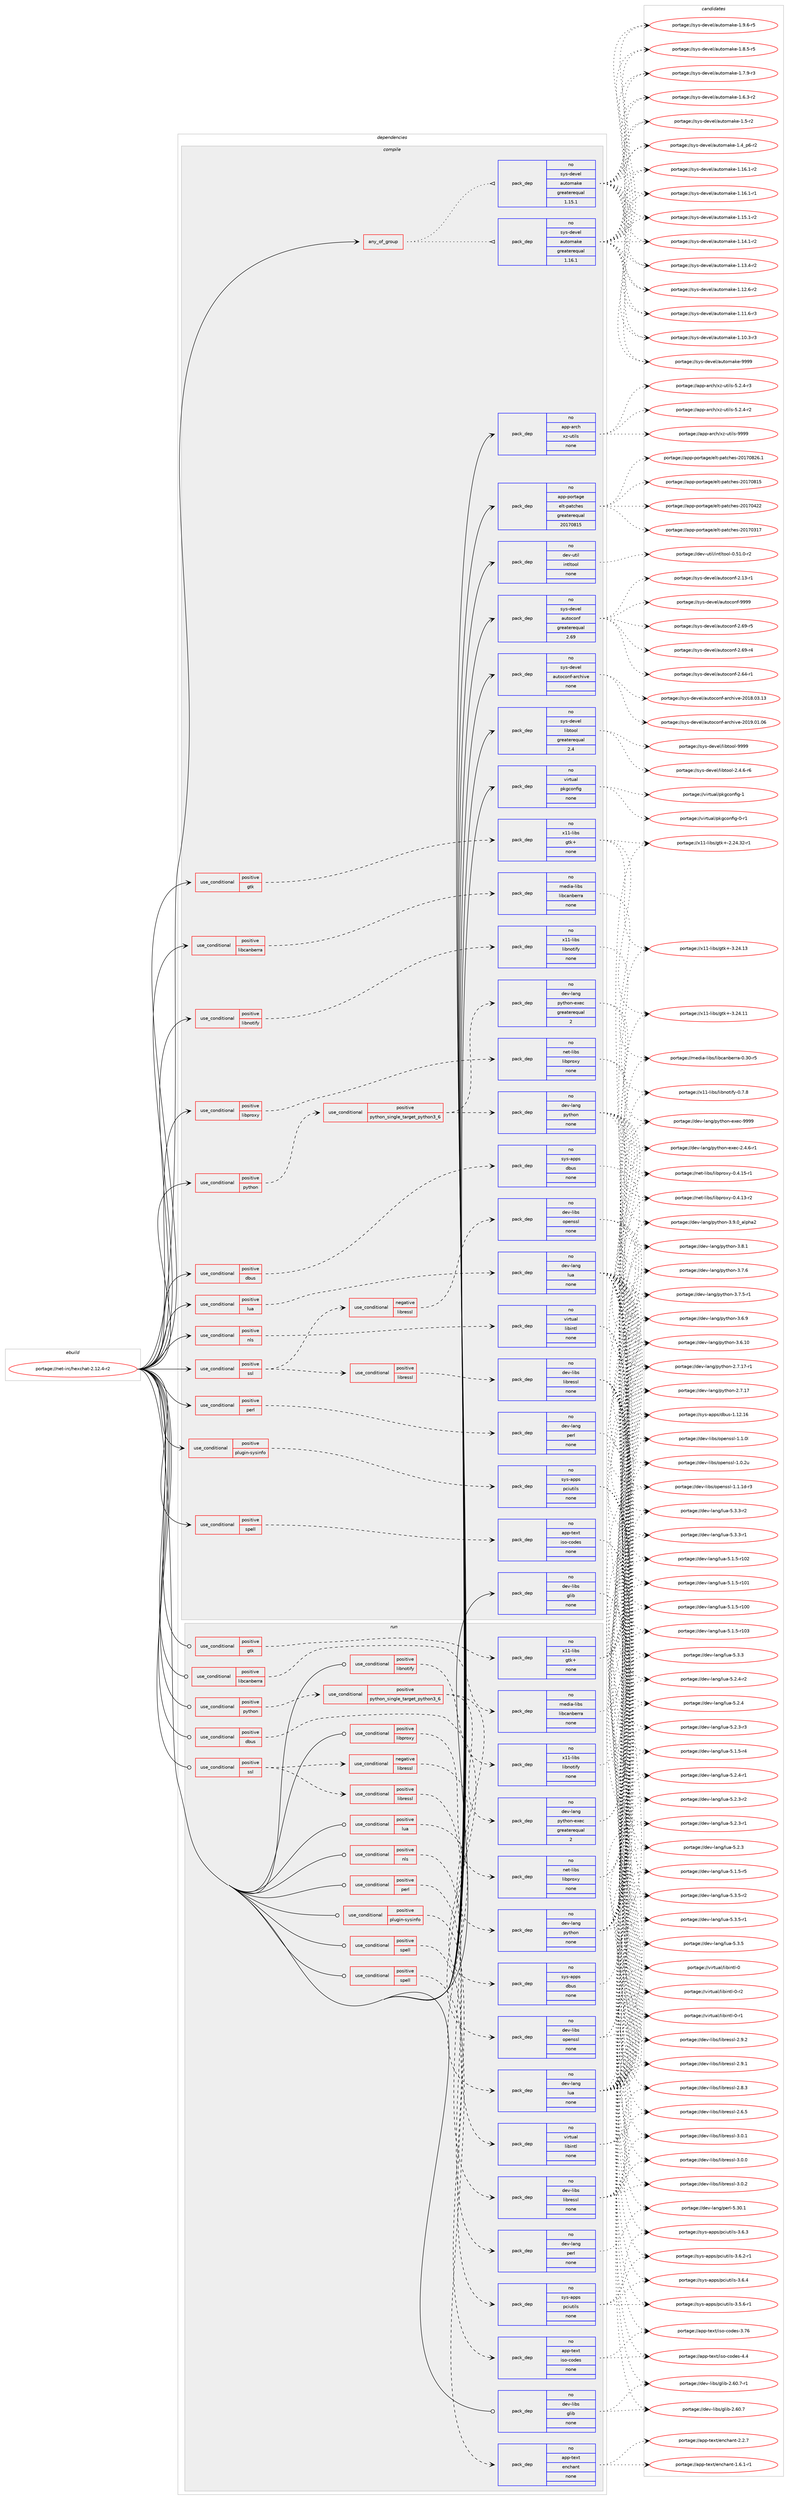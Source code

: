 digraph prolog {

# *************
# Graph options
# *************

newrank=true;
concentrate=true;
compound=true;
graph [rankdir=LR,fontname=Helvetica,fontsize=10,ranksep=1.5];#, ranksep=2.5, nodesep=0.2];
edge  [arrowhead=vee];
node  [fontname=Helvetica,fontsize=10];

# **********
# The ebuild
# **********

subgraph cluster_leftcol {
color=gray;
rank=same;
label=<<i>ebuild</i>>;
id [label="portage://net-irc/hexchat-2.12.4-r2", color=red, width=4, href="../net-irc/hexchat-2.12.4-r2.svg"];
}

# ****************
# The dependencies
# ****************

subgraph cluster_midcol {
color=gray;
label=<<i>dependencies</i>>;
subgraph cluster_compile {
fillcolor="#eeeeee";
style=filled;
label=<<i>compile</i>>;
subgraph any2217 {
dependency143609 [label=<<TABLE BORDER="0" CELLBORDER="1" CELLSPACING="0" CELLPADDING="4"><TR><TD CELLPADDING="10">any_of_group</TD></TR></TABLE>>, shape=none, color=red];subgraph pack109950 {
dependency143610 [label=<<TABLE BORDER="0" CELLBORDER="1" CELLSPACING="0" CELLPADDING="4" WIDTH="220"><TR><TD ROWSPAN="6" CELLPADDING="30">pack_dep</TD></TR><TR><TD WIDTH="110">no</TD></TR><TR><TD>sys-devel</TD></TR><TR><TD>automake</TD></TR><TR><TD>greaterequal</TD></TR><TR><TD>1.16.1</TD></TR></TABLE>>, shape=none, color=blue];
}
dependency143609:e -> dependency143610:w [weight=20,style="dotted",arrowhead="oinv"];
subgraph pack109951 {
dependency143611 [label=<<TABLE BORDER="0" CELLBORDER="1" CELLSPACING="0" CELLPADDING="4" WIDTH="220"><TR><TD ROWSPAN="6" CELLPADDING="30">pack_dep</TD></TR><TR><TD WIDTH="110">no</TD></TR><TR><TD>sys-devel</TD></TR><TR><TD>automake</TD></TR><TR><TD>greaterequal</TD></TR><TR><TD>1.15.1</TD></TR></TABLE>>, shape=none, color=blue];
}
dependency143609:e -> dependency143611:w [weight=20,style="dotted",arrowhead="oinv"];
}
id:e -> dependency143609:w [weight=20,style="solid",arrowhead="vee"];
subgraph cond31292 {
dependency143612 [label=<<TABLE BORDER="0" CELLBORDER="1" CELLSPACING="0" CELLPADDING="4"><TR><TD ROWSPAN="3" CELLPADDING="10">use_conditional</TD></TR><TR><TD>positive</TD></TR><TR><TD>dbus</TD></TR></TABLE>>, shape=none, color=red];
subgraph pack109952 {
dependency143613 [label=<<TABLE BORDER="0" CELLBORDER="1" CELLSPACING="0" CELLPADDING="4" WIDTH="220"><TR><TD ROWSPAN="6" CELLPADDING="30">pack_dep</TD></TR><TR><TD WIDTH="110">no</TD></TR><TR><TD>sys-apps</TD></TR><TR><TD>dbus</TD></TR><TR><TD>none</TD></TR><TR><TD></TD></TR></TABLE>>, shape=none, color=blue];
}
dependency143612:e -> dependency143613:w [weight=20,style="dashed",arrowhead="vee"];
}
id:e -> dependency143612:w [weight=20,style="solid",arrowhead="vee"];
subgraph cond31293 {
dependency143614 [label=<<TABLE BORDER="0" CELLBORDER="1" CELLSPACING="0" CELLPADDING="4"><TR><TD ROWSPAN="3" CELLPADDING="10">use_conditional</TD></TR><TR><TD>positive</TD></TR><TR><TD>gtk</TD></TR></TABLE>>, shape=none, color=red];
subgraph pack109953 {
dependency143615 [label=<<TABLE BORDER="0" CELLBORDER="1" CELLSPACING="0" CELLPADDING="4" WIDTH="220"><TR><TD ROWSPAN="6" CELLPADDING="30">pack_dep</TD></TR><TR><TD WIDTH="110">no</TD></TR><TR><TD>x11-libs</TD></TR><TR><TD>gtk+</TD></TR><TR><TD>none</TD></TR><TR><TD></TD></TR></TABLE>>, shape=none, color=blue];
}
dependency143614:e -> dependency143615:w [weight=20,style="dashed",arrowhead="vee"];
}
id:e -> dependency143614:w [weight=20,style="solid",arrowhead="vee"];
subgraph cond31294 {
dependency143616 [label=<<TABLE BORDER="0" CELLBORDER="1" CELLSPACING="0" CELLPADDING="4"><TR><TD ROWSPAN="3" CELLPADDING="10">use_conditional</TD></TR><TR><TD>positive</TD></TR><TR><TD>libcanberra</TD></TR></TABLE>>, shape=none, color=red];
subgraph pack109954 {
dependency143617 [label=<<TABLE BORDER="0" CELLBORDER="1" CELLSPACING="0" CELLPADDING="4" WIDTH="220"><TR><TD ROWSPAN="6" CELLPADDING="30">pack_dep</TD></TR><TR><TD WIDTH="110">no</TD></TR><TR><TD>media-libs</TD></TR><TR><TD>libcanberra</TD></TR><TR><TD>none</TD></TR><TR><TD></TD></TR></TABLE>>, shape=none, color=blue];
}
dependency143616:e -> dependency143617:w [weight=20,style="dashed",arrowhead="vee"];
}
id:e -> dependency143616:w [weight=20,style="solid",arrowhead="vee"];
subgraph cond31295 {
dependency143618 [label=<<TABLE BORDER="0" CELLBORDER="1" CELLSPACING="0" CELLPADDING="4"><TR><TD ROWSPAN="3" CELLPADDING="10">use_conditional</TD></TR><TR><TD>positive</TD></TR><TR><TD>libnotify</TD></TR></TABLE>>, shape=none, color=red];
subgraph pack109955 {
dependency143619 [label=<<TABLE BORDER="0" CELLBORDER="1" CELLSPACING="0" CELLPADDING="4" WIDTH="220"><TR><TD ROWSPAN="6" CELLPADDING="30">pack_dep</TD></TR><TR><TD WIDTH="110">no</TD></TR><TR><TD>x11-libs</TD></TR><TR><TD>libnotify</TD></TR><TR><TD>none</TD></TR><TR><TD></TD></TR></TABLE>>, shape=none, color=blue];
}
dependency143618:e -> dependency143619:w [weight=20,style="dashed",arrowhead="vee"];
}
id:e -> dependency143618:w [weight=20,style="solid",arrowhead="vee"];
subgraph cond31296 {
dependency143620 [label=<<TABLE BORDER="0" CELLBORDER="1" CELLSPACING="0" CELLPADDING="4"><TR><TD ROWSPAN="3" CELLPADDING="10">use_conditional</TD></TR><TR><TD>positive</TD></TR><TR><TD>libproxy</TD></TR></TABLE>>, shape=none, color=red];
subgraph pack109956 {
dependency143621 [label=<<TABLE BORDER="0" CELLBORDER="1" CELLSPACING="0" CELLPADDING="4" WIDTH="220"><TR><TD ROWSPAN="6" CELLPADDING="30">pack_dep</TD></TR><TR><TD WIDTH="110">no</TD></TR><TR><TD>net-libs</TD></TR><TR><TD>libproxy</TD></TR><TR><TD>none</TD></TR><TR><TD></TD></TR></TABLE>>, shape=none, color=blue];
}
dependency143620:e -> dependency143621:w [weight=20,style="dashed",arrowhead="vee"];
}
id:e -> dependency143620:w [weight=20,style="solid",arrowhead="vee"];
subgraph cond31297 {
dependency143622 [label=<<TABLE BORDER="0" CELLBORDER="1" CELLSPACING="0" CELLPADDING="4"><TR><TD ROWSPAN="3" CELLPADDING="10">use_conditional</TD></TR><TR><TD>positive</TD></TR><TR><TD>lua</TD></TR></TABLE>>, shape=none, color=red];
subgraph pack109957 {
dependency143623 [label=<<TABLE BORDER="0" CELLBORDER="1" CELLSPACING="0" CELLPADDING="4" WIDTH="220"><TR><TD ROWSPAN="6" CELLPADDING="30">pack_dep</TD></TR><TR><TD WIDTH="110">no</TD></TR><TR><TD>dev-lang</TD></TR><TR><TD>lua</TD></TR><TR><TD>none</TD></TR><TR><TD></TD></TR></TABLE>>, shape=none, color=blue];
}
dependency143622:e -> dependency143623:w [weight=20,style="dashed",arrowhead="vee"];
}
id:e -> dependency143622:w [weight=20,style="solid",arrowhead="vee"];
subgraph cond31298 {
dependency143624 [label=<<TABLE BORDER="0" CELLBORDER="1" CELLSPACING="0" CELLPADDING="4"><TR><TD ROWSPAN="3" CELLPADDING="10">use_conditional</TD></TR><TR><TD>positive</TD></TR><TR><TD>nls</TD></TR></TABLE>>, shape=none, color=red];
subgraph pack109958 {
dependency143625 [label=<<TABLE BORDER="0" CELLBORDER="1" CELLSPACING="0" CELLPADDING="4" WIDTH="220"><TR><TD ROWSPAN="6" CELLPADDING="30">pack_dep</TD></TR><TR><TD WIDTH="110">no</TD></TR><TR><TD>virtual</TD></TR><TR><TD>libintl</TD></TR><TR><TD>none</TD></TR><TR><TD></TD></TR></TABLE>>, shape=none, color=blue];
}
dependency143624:e -> dependency143625:w [weight=20,style="dashed",arrowhead="vee"];
}
id:e -> dependency143624:w [weight=20,style="solid",arrowhead="vee"];
subgraph cond31299 {
dependency143626 [label=<<TABLE BORDER="0" CELLBORDER="1" CELLSPACING="0" CELLPADDING="4"><TR><TD ROWSPAN="3" CELLPADDING="10">use_conditional</TD></TR><TR><TD>positive</TD></TR><TR><TD>perl</TD></TR></TABLE>>, shape=none, color=red];
subgraph pack109959 {
dependency143627 [label=<<TABLE BORDER="0" CELLBORDER="1" CELLSPACING="0" CELLPADDING="4" WIDTH="220"><TR><TD ROWSPAN="6" CELLPADDING="30">pack_dep</TD></TR><TR><TD WIDTH="110">no</TD></TR><TR><TD>dev-lang</TD></TR><TR><TD>perl</TD></TR><TR><TD>none</TD></TR><TR><TD></TD></TR></TABLE>>, shape=none, color=blue];
}
dependency143626:e -> dependency143627:w [weight=20,style="dashed",arrowhead="vee"];
}
id:e -> dependency143626:w [weight=20,style="solid",arrowhead="vee"];
subgraph cond31300 {
dependency143628 [label=<<TABLE BORDER="0" CELLBORDER="1" CELLSPACING="0" CELLPADDING="4"><TR><TD ROWSPAN="3" CELLPADDING="10">use_conditional</TD></TR><TR><TD>positive</TD></TR><TR><TD>plugin-sysinfo</TD></TR></TABLE>>, shape=none, color=red];
subgraph pack109960 {
dependency143629 [label=<<TABLE BORDER="0" CELLBORDER="1" CELLSPACING="0" CELLPADDING="4" WIDTH="220"><TR><TD ROWSPAN="6" CELLPADDING="30">pack_dep</TD></TR><TR><TD WIDTH="110">no</TD></TR><TR><TD>sys-apps</TD></TR><TR><TD>pciutils</TD></TR><TR><TD>none</TD></TR><TR><TD></TD></TR></TABLE>>, shape=none, color=blue];
}
dependency143628:e -> dependency143629:w [weight=20,style="dashed",arrowhead="vee"];
}
id:e -> dependency143628:w [weight=20,style="solid",arrowhead="vee"];
subgraph cond31301 {
dependency143630 [label=<<TABLE BORDER="0" CELLBORDER="1" CELLSPACING="0" CELLPADDING="4"><TR><TD ROWSPAN="3" CELLPADDING="10">use_conditional</TD></TR><TR><TD>positive</TD></TR><TR><TD>python</TD></TR></TABLE>>, shape=none, color=red];
subgraph cond31302 {
dependency143631 [label=<<TABLE BORDER="0" CELLBORDER="1" CELLSPACING="0" CELLPADDING="4"><TR><TD ROWSPAN="3" CELLPADDING="10">use_conditional</TD></TR><TR><TD>positive</TD></TR><TR><TD>python_single_target_python3_6</TD></TR></TABLE>>, shape=none, color=red];
subgraph pack109961 {
dependency143632 [label=<<TABLE BORDER="0" CELLBORDER="1" CELLSPACING="0" CELLPADDING="4" WIDTH="220"><TR><TD ROWSPAN="6" CELLPADDING="30">pack_dep</TD></TR><TR><TD WIDTH="110">no</TD></TR><TR><TD>dev-lang</TD></TR><TR><TD>python</TD></TR><TR><TD>none</TD></TR><TR><TD></TD></TR></TABLE>>, shape=none, color=blue];
}
dependency143631:e -> dependency143632:w [weight=20,style="dashed",arrowhead="vee"];
subgraph pack109962 {
dependency143633 [label=<<TABLE BORDER="0" CELLBORDER="1" CELLSPACING="0" CELLPADDING="4" WIDTH="220"><TR><TD ROWSPAN="6" CELLPADDING="30">pack_dep</TD></TR><TR><TD WIDTH="110">no</TD></TR><TR><TD>dev-lang</TD></TR><TR><TD>python-exec</TD></TR><TR><TD>greaterequal</TD></TR><TR><TD>2</TD></TR></TABLE>>, shape=none, color=blue];
}
dependency143631:e -> dependency143633:w [weight=20,style="dashed",arrowhead="vee"];
}
dependency143630:e -> dependency143631:w [weight=20,style="dashed",arrowhead="vee"];
}
id:e -> dependency143630:w [weight=20,style="solid",arrowhead="vee"];
subgraph cond31303 {
dependency143634 [label=<<TABLE BORDER="0" CELLBORDER="1" CELLSPACING="0" CELLPADDING="4"><TR><TD ROWSPAN="3" CELLPADDING="10">use_conditional</TD></TR><TR><TD>positive</TD></TR><TR><TD>spell</TD></TR></TABLE>>, shape=none, color=red];
subgraph pack109963 {
dependency143635 [label=<<TABLE BORDER="0" CELLBORDER="1" CELLSPACING="0" CELLPADDING="4" WIDTH="220"><TR><TD ROWSPAN="6" CELLPADDING="30">pack_dep</TD></TR><TR><TD WIDTH="110">no</TD></TR><TR><TD>app-text</TD></TR><TR><TD>iso-codes</TD></TR><TR><TD>none</TD></TR><TR><TD></TD></TR></TABLE>>, shape=none, color=blue];
}
dependency143634:e -> dependency143635:w [weight=20,style="dashed",arrowhead="vee"];
}
id:e -> dependency143634:w [weight=20,style="solid",arrowhead="vee"];
subgraph cond31304 {
dependency143636 [label=<<TABLE BORDER="0" CELLBORDER="1" CELLSPACING="0" CELLPADDING="4"><TR><TD ROWSPAN="3" CELLPADDING="10">use_conditional</TD></TR><TR><TD>positive</TD></TR><TR><TD>ssl</TD></TR></TABLE>>, shape=none, color=red];
subgraph cond31305 {
dependency143637 [label=<<TABLE BORDER="0" CELLBORDER="1" CELLSPACING="0" CELLPADDING="4"><TR><TD ROWSPAN="3" CELLPADDING="10">use_conditional</TD></TR><TR><TD>negative</TD></TR><TR><TD>libressl</TD></TR></TABLE>>, shape=none, color=red];
subgraph pack109964 {
dependency143638 [label=<<TABLE BORDER="0" CELLBORDER="1" CELLSPACING="0" CELLPADDING="4" WIDTH="220"><TR><TD ROWSPAN="6" CELLPADDING="30">pack_dep</TD></TR><TR><TD WIDTH="110">no</TD></TR><TR><TD>dev-libs</TD></TR><TR><TD>openssl</TD></TR><TR><TD>none</TD></TR><TR><TD></TD></TR></TABLE>>, shape=none, color=blue];
}
dependency143637:e -> dependency143638:w [weight=20,style="dashed",arrowhead="vee"];
}
dependency143636:e -> dependency143637:w [weight=20,style="dashed",arrowhead="vee"];
subgraph cond31306 {
dependency143639 [label=<<TABLE BORDER="0" CELLBORDER="1" CELLSPACING="0" CELLPADDING="4"><TR><TD ROWSPAN="3" CELLPADDING="10">use_conditional</TD></TR><TR><TD>positive</TD></TR><TR><TD>libressl</TD></TR></TABLE>>, shape=none, color=red];
subgraph pack109965 {
dependency143640 [label=<<TABLE BORDER="0" CELLBORDER="1" CELLSPACING="0" CELLPADDING="4" WIDTH="220"><TR><TD ROWSPAN="6" CELLPADDING="30">pack_dep</TD></TR><TR><TD WIDTH="110">no</TD></TR><TR><TD>dev-libs</TD></TR><TR><TD>libressl</TD></TR><TR><TD>none</TD></TR><TR><TD></TD></TR></TABLE>>, shape=none, color=blue];
}
dependency143639:e -> dependency143640:w [weight=20,style="dashed",arrowhead="vee"];
}
dependency143636:e -> dependency143639:w [weight=20,style="dashed",arrowhead="vee"];
}
id:e -> dependency143636:w [weight=20,style="solid",arrowhead="vee"];
subgraph pack109966 {
dependency143641 [label=<<TABLE BORDER="0" CELLBORDER="1" CELLSPACING="0" CELLPADDING="4" WIDTH="220"><TR><TD ROWSPAN="6" CELLPADDING="30">pack_dep</TD></TR><TR><TD WIDTH="110">no</TD></TR><TR><TD>app-arch</TD></TR><TR><TD>xz-utils</TD></TR><TR><TD>none</TD></TR><TR><TD></TD></TR></TABLE>>, shape=none, color=blue];
}
id:e -> dependency143641:w [weight=20,style="solid",arrowhead="vee"];
subgraph pack109967 {
dependency143642 [label=<<TABLE BORDER="0" CELLBORDER="1" CELLSPACING="0" CELLPADDING="4" WIDTH="220"><TR><TD ROWSPAN="6" CELLPADDING="30">pack_dep</TD></TR><TR><TD WIDTH="110">no</TD></TR><TR><TD>app-portage</TD></TR><TR><TD>elt-patches</TD></TR><TR><TD>greaterequal</TD></TR><TR><TD>20170815</TD></TR></TABLE>>, shape=none, color=blue];
}
id:e -> dependency143642:w [weight=20,style="solid",arrowhead="vee"];
subgraph pack109968 {
dependency143643 [label=<<TABLE BORDER="0" CELLBORDER="1" CELLSPACING="0" CELLPADDING="4" WIDTH="220"><TR><TD ROWSPAN="6" CELLPADDING="30">pack_dep</TD></TR><TR><TD WIDTH="110">no</TD></TR><TR><TD>dev-libs</TD></TR><TR><TD>glib</TD></TR><TR><TD>none</TD></TR><TR><TD></TD></TR></TABLE>>, shape=none, color=blue];
}
id:e -> dependency143643:w [weight=20,style="solid",arrowhead="vee"];
subgraph pack109969 {
dependency143644 [label=<<TABLE BORDER="0" CELLBORDER="1" CELLSPACING="0" CELLPADDING="4" WIDTH="220"><TR><TD ROWSPAN="6" CELLPADDING="30">pack_dep</TD></TR><TR><TD WIDTH="110">no</TD></TR><TR><TD>dev-util</TD></TR><TR><TD>intltool</TD></TR><TR><TD>none</TD></TR><TR><TD></TD></TR></TABLE>>, shape=none, color=blue];
}
id:e -> dependency143644:w [weight=20,style="solid",arrowhead="vee"];
subgraph pack109970 {
dependency143645 [label=<<TABLE BORDER="0" CELLBORDER="1" CELLSPACING="0" CELLPADDING="4" WIDTH="220"><TR><TD ROWSPAN="6" CELLPADDING="30">pack_dep</TD></TR><TR><TD WIDTH="110">no</TD></TR><TR><TD>sys-devel</TD></TR><TR><TD>autoconf</TD></TR><TR><TD>greaterequal</TD></TR><TR><TD>2.69</TD></TR></TABLE>>, shape=none, color=blue];
}
id:e -> dependency143645:w [weight=20,style="solid",arrowhead="vee"];
subgraph pack109971 {
dependency143646 [label=<<TABLE BORDER="0" CELLBORDER="1" CELLSPACING="0" CELLPADDING="4" WIDTH="220"><TR><TD ROWSPAN="6" CELLPADDING="30">pack_dep</TD></TR><TR><TD WIDTH="110">no</TD></TR><TR><TD>sys-devel</TD></TR><TR><TD>autoconf-archive</TD></TR><TR><TD>none</TD></TR><TR><TD></TD></TR></TABLE>>, shape=none, color=blue];
}
id:e -> dependency143646:w [weight=20,style="solid",arrowhead="vee"];
subgraph pack109972 {
dependency143647 [label=<<TABLE BORDER="0" CELLBORDER="1" CELLSPACING="0" CELLPADDING="4" WIDTH="220"><TR><TD ROWSPAN="6" CELLPADDING="30">pack_dep</TD></TR><TR><TD WIDTH="110">no</TD></TR><TR><TD>sys-devel</TD></TR><TR><TD>libtool</TD></TR><TR><TD>greaterequal</TD></TR><TR><TD>2.4</TD></TR></TABLE>>, shape=none, color=blue];
}
id:e -> dependency143647:w [weight=20,style="solid",arrowhead="vee"];
subgraph pack109973 {
dependency143648 [label=<<TABLE BORDER="0" CELLBORDER="1" CELLSPACING="0" CELLPADDING="4" WIDTH="220"><TR><TD ROWSPAN="6" CELLPADDING="30">pack_dep</TD></TR><TR><TD WIDTH="110">no</TD></TR><TR><TD>virtual</TD></TR><TR><TD>pkgconfig</TD></TR><TR><TD>none</TD></TR><TR><TD></TD></TR></TABLE>>, shape=none, color=blue];
}
id:e -> dependency143648:w [weight=20,style="solid",arrowhead="vee"];
}
subgraph cluster_compileandrun {
fillcolor="#eeeeee";
style=filled;
label=<<i>compile and run</i>>;
}
subgraph cluster_run {
fillcolor="#eeeeee";
style=filled;
label=<<i>run</i>>;
subgraph cond31307 {
dependency143649 [label=<<TABLE BORDER="0" CELLBORDER="1" CELLSPACING="0" CELLPADDING="4"><TR><TD ROWSPAN="3" CELLPADDING="10">use_conditional</TD></TR><TR><TD>positive</TD></TR><TR><TD>dbus</TD></TR></TABLE>>, shape=none, color=red];
subgraph pack109974 {
dependency143650 [label=<<TABLE BORDER="0" CELLBORDER="1" CELLSPACING="0" CELLPADDING="4" WIDTH="220"><TR><TD ROWSPAN="6" CELLPADDING="30">pack_dep</TD></TR><TR><TD WIDTH="110">no</TD></TR><TR><TD>sys-apps</TD></TR><TR><TD>dbus</TD></TR><TR><TD>none</TD></TR><TR><TD></TD></TR></TABLE>>, shape=none, color=blue];
}
dependency143649:e -> dependency143650:w [weight=20,style="dashed",arrowhead="vee"];
}
id:e -> dependency143649:w [weight=20,style="solid",arrowhead="odot"];
subgraph cond31308 {
dependency143651 [label=<<TABLE BORDER="0" CELLBORDER="1" CELLSPACING="0" CELLPADDING="4"><TR><TD ROWSPAN="3" CELLPADDING="10">use_conditional</TD></TR><TR><TD>positive</TD></TR><TR><TD>gtk</TD></TR></TABLE>>, shape=none, color=red];
subgraph pack109975 {
dependency143652 [label=<<TABLE BORDER="0" CELLBORDER="1" CELLSPACING="0" CELLPADDING="4" WIDTH="220"><TR><TD ROWSPAN="6" CELLPADDING="30">pack_dep</TD></TR><TR><TD WIDTH="110">no</TD></TR><TR><TD>x11-libs</TD></TR><TR><TD>gtk+</TD></TR><TR><TD>none</TD></TR><TR><TD></TD></TR></TABLE>>, shape=none, color=blue];
}
dependency143651:e -> dependency143652:w [weight=20,style="dashed",arrowhead="vee"];
}
id:e -> dependency143651:w [weight=20,style="solid",arrowhead="odot"];
subgraph cond31309 {
dependency143653 [label=<<TABLE BORDER="0" CELLBORDER="1" CELLSPACING="0" CELLPADDING="4"><TR><TD ROWSPAN="3" CELLPADDING="10">use_conditional</TD></TR><TR><TD>positive</TD></TR><TR><TD>libcanberra</TD></TR></TABLE>>, shape=none, color=red];
subgraph pack109976 {
dependency143654 [label=<<TABLE BORDER="0" CELLBORDER="1" CELLSPACING="0" CELLPADDING="4" WIDTH="220"><TR><TD ROWSPAN="6" CELLPADDING="30">pack_dep</TD></TR><TR><TD WIDTH="110">no</TD></TR><TR><TD>media-libs</TD></TR><TR><TD>libcanberra</TD></TR><TR><TD>none</TD></TR><TR><TD></TD></TR></TABLE>>, shape=none, color=blue];
}
dependency143653:e -> dependency143654:w [weight=20,style="dashed",arrowhead="vee"];
}
id:e -> dependency143653:w [weight=20,style="solid",arrowhead="odot"];
subgraph cond31310 {
dependency143655 [label=<<TABLE BORDER="0" CELLBORDER="1" CELLSPACING="0" CELLPADDING="4"><TR><TD ROWSPAN="3" CELLPADDING="10">use_conditional</TD></TR><TR><TD>positive</TD></TR><TR><TD>libnotify</TD></TR></TABLE>>, shape=none, color=red];
subgraph pack109977 {
dependency143656 [label=<<TABLE BORDER="0" CELLBORDER="1" CELLSPACING="0" CELLPADDING="4" WIDTH="220"><TR><TD ROWSPAN="6" CELLPADDING="30">pack_dep</TD></TR><TR><TD WIDTH="110">no</TD></TR><TR><TD>x11-libs</TD></TR><TR><TD>libnotify</TD></TR><TR><TD>none</TD></TR><TR><TD></TD></TR></TABLE>>, shape=none, color=blue];
}
dependency143655:e -> dependency143656:w [weight=20,style="dashed",arrowhead="vee"];
}
id:e -> dependency143655:w [weight=20,style="solid",arrowhead="odot"];
subgraph cond31311 {
dependency143657 [label=<<TABLE BORDER="0" CELLBORDER="1" CELLSPACING="0" CELLPADDING="4"><TR><TD ROWSPAN="3" CELLPADDING="10">use_conditional</TD></TR><TR><TD>positive</TD></TR><TR><TD>libproxy</TD></TR></TABLE>>, shape=none, color=red];
subgraph pack109978 {
dependency143658 [label=<<TABLE BORDER="0" CELLBORDER="1" CELLSPACING="0" CELLPADDING="4" WIDTH="220"><TR><TD ROWSPAN="6" CELLPADDING="30">pack_dep</TD></TR><TR><TD WIDTH="110">no</TD></TR><TR><TD>net-libs</TD></TR><TR><TD>libproxy</TD></TR><TR><TD>none</TD></TR><TR><TD></TD></TR></TABLE>>, shape=none, color=blue];
}
dependency143657:e -> dependency143658:w [weight=20,style="dashed",arrowhead="vee"];
}
id:e -> dependency143657:w [weight=20,style="solid",arrowhead="odot"];
subgraph cond31312 {
dependency143659 [label=<<TABLE BORDER="0" CELLBORDER="1" CELLSPACING="0" CELLPADDING="4"><TR><TD ROWSPAN="3" CELLPADDING="10">use_conditional</TD></TR><TR><TD>positive</TD></TR><TR><TD>lua</TD></TR></TABLE>>, shape=none, color=red];
subgraph pack109979 {
dependency143660 [label=<<TABLE BORDER="0" CELLBORDER="1" CELLSPACING="0" CELLPADDING="4" WIDTH="220"><TR><TD ROWSPAN="6" CELLPADDING="30">pack_dep</TD></TR><TR><TD WIDTH="110">no</TD></TR><TR><TD>dev-lang</TD></TR><TR><TD>lua</TD></TR><TR><TD>none</TD></TR><TR><TD></TD></TR></TABLE>>, shape=none, color=blue];
}
dependency143659:e -> dependency143660:w [weight=20,style="dashed",arrowhead="vee"];
}
id:e -> dependency143659:w [weight=20,style="solid",arrowhead="odot"];
subgraph cond31313 {
dependency143661 [label=<<TABLE BORDER="0" CELLBORDER="1" CELLSPACING="0" CELLPADDING="4"><TR><TD ROWSPAN="3" CELLPADDING="10">use_conditional</TD></TR><TR><TD>positive</TD></TR><TR><TD>nls</TD></TR></TABLE>>, shape=none, color=red];
subgraph pack109980 {
dependency143662 [label=<<TABLE BORDER="0" CELLBORDER="1" CELLSPACING="0" CELLPADDING="4" WIDTH="220"><TR><TD ROWSPAN="6" CELLPADDING="30">pack_dep</TD></TR><TR><TD WIDTH="110">no</TD></TR><TR><TD>virtual</TD></TR><TR><TD>libintl</TD></TR><TR><TD>none</TD></TR><TR><TD></TD></TR></TABLE>>, shape=none, color=blue];
}
dependency143661:e -> dependency143662:w [weight=20,style="dashed",arrowhead="vee"];
}
id:e -> dependency143661:w [weight=20,style="solid",arrowhead="odot"];
subgraph cond31314 {
dependency143663 [label=<<TABLE BORDER="0" CELLBORDER="1" CELLSPACING="0" CELLPADDING="4"><TR><TD ROWSPAN="3" CELLPADDING="10">use_conditional</TD></TR><TR><TD>positive</TD></TR><TR><TD>perl</TD></TR></TABLE>>, shape=none, color=red];
subgraph pack109981 {
dependency143664 [label=<<TABLE BORDER="0" CELLBORDER="1" CELLSPACING="0" CELLPADDING="4" WIDTH="220"><TR><TD ROWSPAN="6" CELLPADDING="30">pack_dep</TD></TR><TR><TD WIDTH="110">no</TD></TR><TR><TD>dev-lang</TD></TR><TR><TD>perl</TD></TR><TR><TD>none</TD></TR><TR><TD></TD></TR></TABLE>>, shape=none, color=blue];
}
dependency143663:e -> dependency143664:w [weight=20,style="dashed",arrowhead="vee"];
}
id:e -> dependency143663:w [weight=20,style="solid",arrowhead="odot"];
subgraph cond31315 {
dependency143665 [label=<<TABLE BORDER="0" CELLBORDER="1" CELLSPACING="0" CELLPADDING="4"><TR><TD ROWSPAN="3" CELLPADDING="10">use_conditional</TD></TR><TR><TD>positive</TD></TR><TR><TD>plugin-sysinfo</TD></TR></TABLE>>, shape=none, color=red];
subgraph pack109982 {
dependency143666 [label=<<TABLE BORDER="0" CELLBORDER="1" CELLSPACING="0" CELLPADDING="4" WIDTH="220"><TR><TD ROWSPAN="6" CELLPADDING="30">pack_dep</TD></TR><TR><TD WIDTH="110">no</TD></TR><TR><TD>sys-apps</TD></TR><TR><TD>pciutils</TD></TR><TR><TD>none</TD></TR><TR><TD></TD></TR></TABLE>>, shape=none, color=blue];
}
dependency143665:e -> dependency143666:w [weight=20,style="dashed",arrowhead="vee"];
}
id:e -> dependency143665:w [weight=20,style="solid",arrowhead="odot"];
subgraph cond31316 {
dependency143667 [label=<<TABLE BORDER="0" CELLBORDER="1" CELLSPACING="0" CELLPADDING="4"><TR><TD ROWSPAN="3" CELLPADDING="10">use_conditional</TD></TR><TR><TD>positive</TD></TR><TR><TD>python</TD></TR></TABLE>>, shape=none, color=red];
subgraph cond31317 {
dependency143668 [label=<<TABLE BORDER="0" CELLBORDER="1" CELLSPACING="0" CELLPADDING="4"><TR><TD ROWSPAN="3" CELLPADDING="10">use_conditional</TD></TR><TR><TD>positive</TD></TR><TR><TD>python_single_target_python3_6</TD></TR></TABLE>>, shape=none, color=red];
subgraph pack109983 {
dependency143669 [label=<<TABLE BORDER="0" CELLBORDER="1" CELLSPACING="0" CELLPADDING="4" WIDTH="220"><TR><TD ROWSPAN="6" CELLPADDING="30">pack_dep</TD></TR><TR><TD WIDTH="110">no</TD></TR><TR><TD>dev-lang</TD></TR><TR><TD>python</TD></TR><TR><TD>none</TD></TR><TR><TD></TD></TR></TABLE>>, shape=none, color=blue];
}
dependency143668:e -> dependency143669:w [weight=20,style="dashed",arrowhead="vee"];
subgraph pack109984 {
dependency143670 [label=<<TABLE BORDER="0" CELLBORDER="1" CELLSPACING="0" CELLPADDING="4" WIDTH="220"><TR><TD ROWSPAN="6" CELLPADDING="30">pack_dep</TD></TR><TR><TD WIDTH="110">no</TD></TR><TR><TD>dev-lang</TD></TR><TR><TD>python-exec</TD></TR><TR><TD>greaterequal</TD></TR><TR><TD>2</TD></TR></TABLE>>, shape=none, color=blue];
}
dependency143668:e -> dependency143670:w [weight=20,style="dashed",arrowhead="vee"];
}
dependency143667:e -> dependency143668:w [weight=20,style="dashed",arrowhead="vee"];
}
id:e -> dependency143667:w [weight=20,style="solid",arrowhead="odot"];
subgraph cond31318 {
dependency143671 [label=<<TABLE BORDER="0" CELLBORDER="1" CELLSPACING="0" CELLPADDING="4"><TR><TD ROWSPAN="3" CELLPADDING="10">use_conditional</TD></TR><TR><TD>positive</TD></TR><TR><TD>spell</TD></TR></TABLE>>, shape=none, color=red];
subgraph pack109985 {
dependency143672 [label=<<TABLE BORDER="0" CELLBORDER="1" CELLSPACING="0" CELLPADDING="4" WIDTH="220"><TR><TD ROWSPAN="6" CELLPADDING="30">pack_dep</TD></TR><TR><TD WIDTH="110">no</TD></TR><TR><TD>app-text</TD></TR><TR><TD>enchant</TD></TR><TR><TD>none</TD></TR><TR><TD></TD></TR></TABLE>>, shape=none, color=blue];
}
dependency143671:e -> dependency143672:w [weight=20,style="dashed",arrowhead="vee"];
}
id:e -> dependency143671:w [weight=20,style="solid",arrowhead="odot"];
subgraph cond31319 {
dependency143673 [label=<<TABLE BORDER="0" CELLBORDER="1" CELLSPACING="0" CELLPADDING="4"><TR><TD ROWSPAN="3" CELLPADDING="10">use_conditional</TD></TR><TR><TD>positive</TD></TR><TR><TD>spell</TD></TR></TABLE>>, shape=none, color=red];
subgraph pack109986 {
dependency143674 [label=<<TABLE BORDER="0" CELLBORDER="1" CELLSPACING="0" CELLPADDING="4" WIDTH="220"><TR><TD ROWSPAN="6" CELLPADDING="30">pack_dep</TD></TR><TR><TD WIDTH="110">no</TD></TR><TR><TD>app-text</TD></TR><TR><TD>iso-codes</TD></TR><TR><TD>none</TD></TR><TR><TD></TD></TR></TABLE>>, shape=none, color=blue];
}
dependency143673:e -> dependency143674:w [weight=20,style="dashed",arrowhead="vee"];
}
id:e -> dependency143673:w [weight=20,style="solid",arrowhead="odot"];
subgraph cond31320 {
dependency143675 [label=<<TABLE BORDER="0" CELLBORDER="1" CELLSPACING="0" CELLPADDING="4"><TR><TD ROWSPAN="3" CELLPADDING="10">use_conditional</TD></TR><TR><TD>positive</TD></TR><TR><TD>ssl</TD></TR></TABLE>>, shape=none, color=red];
subgraph cond31321 {
dependency143676 [label=<<TABLE BORDER="0" CELLBORDER="1" CELLSPACING="0" CELLPADDING="4"><TR><TD ROWSPAN="3" CELLPADDING="10">use_conditional</TD></TR><TR><TD>negative</TD></TR><TR><TD>libressl</TD></TR></TABLE>>, shape=none, color=red];
subgraph pack109987 {
dependency143677 [label=<<TABLE BORDER="0" CELLBORDER="1" CELLSPACING="0" CELLPADDING="4" WIDTH="220"><TR><TD ROWSPAN="6" CELLPADDING="30">pack_dep</TD></TR><TR><TD WIDTH="110">no</TD></TR><TR><TD>dev-libs</TD></TR><TR><TD>openssl</TD></TR><TR><TD>none</TD></TR><TR><TD></TD></TR></TABLE>>, shape=none, color=blue];
}
dependency143676:e -> dependency143677:w [weight=20,style="dashed",arrowhead="vee"];
}
dependency143675:e -> dependency143676:w [weight=20,style="dashed",arrowhead="vee"];
subgraph cond31322 {
dependency143678 [label=<<TABLE BORDER="0" CELLBORDER="1" CELLSPACING="0" CELLPADDING="4"><TR><TD ROWSPAN="3" CELLPADDING="10">use_conditional</TD></TR><TR><TD>positive</TD></TR><TR><TD>libressl</TD></TR></TABLE>>, shape=none, color=red];
subgraph pack109988 {
dependency143679 [label=<<TABLE BORDER="0" CELLBORDER="1" CELLSPACING="0" CELLPADDING="4" WIDTH="220"><TR><TD ROWSPAN="6" CELLPADDING="30">pack_dep</TD></TR><TR><TD WIDTH="110">no</TD></TR><TR><TD>dev-libs</TD></TR><TR><TD>libressl</TD></TR><TR><TD>none</TD></TR><TR><TD></TD></TR></TABLE>>, shape=none, color=blue];
}
dependency143678:e -> dependency143679:w [weight=20,style="dashed",arrowhead="vee"];
}
dependency143675:e -> dependency143678:w [weight=20,style="dashed",arrowhead="vee"];
}
id:e -> dependency143675:w [weight=20,style="solid",arrowhead="odot"];
subgraph pack109989 {
dependency143680 [label=<<TABLE BORDER="0" CELLBORDER="1" CELLSPACING="0" CELLPADDING="4" WIDTH="220"><TR><TD ROWSPAN="6" CELLPADDING="30">pack_dep</TD></TR><TR><TD WIDTH="110">no</TD></TR><TR><TD>dev-libs</TD></TR><TR><TD>glib</TD></TR><TR><TD>none</TD></TR><TR><TD></TD></TR></TABLE>>, shape=none, color=blue];
}
id:e -> dependency143680:w [weight=20,style="solid",arrowhead="odot"];
}
}

# **************
# The candidates
# **************

subgraph cluster_choices {
rank=same;
color=gray;
label=<<i>candidates</i>>;

subgraph choice109950 {
color=black;
nodesep=1;
choice115121115451001011181011084797117116111109971071014557575757 [label="portage://sys-devel/automake-9999", color=red, width=4,href="../sys-devel/automake-9999.svg"];
choice115121115451001011181011084797117116111109971071014549465746544511453 [label="portage://sys-devel/automake-1.9.6-r5", color=red, width=4,href="../sys-devel/automake-1.9.6-r5.svg"];
choice115121115451001011181011084797117116111109971071014549465646534511453 [label="portage://sys-devel/automake-1.8.5-r5", color=red, width=4,href="../sys-devel/automake-1.8.5-r5.svg"];
choice115121115451001011181011084797117116111109971071014549465546574511451 [label="portage://sys-devel/automake-1.7.9-r3", color=red, width=4,href="../sys-devel/automake-1.7.9-r3.svg"];
choice115121115451001011181011084797117116111109971071014549465446514511450 [label="portage://sys-devel/automake-1.6.3-r2", color=red, width=4,href="../sys-devel/automake-1.6.3-r2.svg"];
choice11512111545100101118101108479711711611110997107101454946534511450 [label="portage://sys-devel/automake-1.5-r2", color=red, width=4,href="../sys-devel/automake-1.5-r2.svg"];
choice115121115451001011181011084797117116111109971071014549465295112544511450 [label="portage://sys-devel/automake-1.4_p6-r2", color=red, width=4,href="../sys-devel/automake-1.4_p6-r2.svg"];
choice11512111545100101118101108479711711611110997107101454946495446494511450 [label="portage://sys-devel/automake-1.16.1-r2", color=red, width=4,href="../sys-devel/automake-1.16.1-r2.svg"];
choice11512111545100101118101108479711711611110997107101454946495446494511449 [label="portage://sys-devel/automake-1.16.1-r1", color=red, width=4,href="../sys-devel/automake-1.16.1-r1.svg"];
choice11512111545100101118101108479711711611110997107101454946495346494511450 [label="portage://sys-devel/automake-1.15.1-r2", color=red, width=4,href="../sys-devel/automake-1.15.1-r2.svg"];
choice11512111545100101118101108479711711611110997107101454946495246494511450 [label="portage://sys-devel/automake-1.14.1-r2", color=red, width=4,href="../sys-devel/automake-1.14.1-r2.svg"];
choice11512111545100101118101108479711711611110997107101454946495146524511450 [label="portage://sys-devel/automake-1.13.4-r2", color=red, width=4,href="../sys-devel/automake-1.13.4-r2.svg"];
choice11512111545100101118101108479711711611110997107101454946495046544511450 [label="portage://sys-devel/automake-1.12.6-r2", color=red, width=4,href="../sys-devel/automake-1.12.6-r2.svg"];
choice11512111545100101118101108479711711611110997107101454946494946544511451 [label="portage://sys-devel/automake-1.11.6-r3", color=red, width=4,href="../sys-devel/automake-1.11.6-r3.svg"];
choice11512111545100101118101108479711711611110997107101454946494846514511451 [label="portage://sys-devel/automake-1.10.3-r3", color=red, width=4,href="../sys-devel/automake-1.10.3-r3.svg"];
dependency143610:e -> choice115121115451001011181011084797117116111109971071014557575757:w [style=dotted,weight="100"];
dependency143610:e -> choice115121115451001011181011084797117116111109971071014549465746544511453:w [style=dotted,weight="100"];
dependency143610:e -> choice115121115451001011181011084797117116111109971071014549465646534511453:w [style=dotted,weight="100"];
dependency143610:e -> choice115121115451001011181011084797117116111109971071014549465546574511451:w [style=dotted,weight="100"];
dependency143610:e -> choice115121115451001011181011084797117116111109971071014549465446514511450:w [style=dotted,weight="100"];
dependency143610:e -> choice11512111545100101118101108479711711611110997107101454946534511450:w [style=dotted,weight="100"];
dependency143610:e -> choice115121115451001011181011084797117116111109971071014549465295112544511450:w [style=dotted,weight="100"];
dependency143610:e -> choice11512111545100101118101108479711711611110997107101454946495446494511450:w [style=dotted,weight="100"];
dependency143610:e -> choice11512111545100101118101108479711711611110997107101454946495446494511449:w [style=dotted,weight="100"];
dependency143610:e -> choice11512111545100101118101108479711711611110997107101454946495346494511450:w [style=dotted,weight="100"];
dependency143610:e -> choice11512111545100101118101108479711711611110997107101454946495246494511450:w [style=dotted,weight="100"];
dependency143610:e -> choice11512111545100101118101108479711711611110997107101454946495146524511450:w [style=dotted,weight="100"];
dependency143610:e -> choice11512111545100101118101108479711711611110997107101454946495046544511450:w [style=dotted,weight="100"];
dependency143610:e -> choice11512111545100101118101108479711711611110997107101454946494946544511451:w [style=dotted,weight="100"];
dependency143610:e -> choice11512111545100101118101108479711711611110997107101454946494846514511451:w [style=dotted,weight="100"];
}
subgraph choice109951 {
color=black;
nodesep=1;
choice115121115451001011181011084797117116111109971071014557575757 [label="portage://sys-devel/automake-9999", color=red, width=4,href="../sys-devel/automake-9999.svg"];
choice115121115451001011181011084797117116111109971071014549465746544511453 [label="portage://sys-devel/automake-1.9.6-r5", color=red, width=4,href="../sys-devel/automake-1.9.6-r5.svg"];
choice115121115451001011181011084797117116111109971071014549465646534511453 [label="portage://sys-devel/automake-1.8.5-r5", color=red, width=4,href="../sys-devel/automake-1.8.5-r5.svg"];
choice115121115451001011181011084797117116111109971071014549465546574511451 [label="portage://sys-devel/automake-1.7.9-r3", color=red, width=4,href="../sys-devel/automake-1.7.9-r3.svg"];
choice115121115451001011181011084797117116111109971071014549465446514511450 [label="portage://sys-devel/automake-1.6.3-r2", color=red, width=4,href="../sys-devel/automake-1.6.3-r2.svg"];
choice11512111545100101118101108479711711611110997107101454946534511450 [label="portage://sys-devel/automake-1.5-r2", color=red, width=4,href="../sys-devel/automake-1.5-r2.svg"];
choice115121115451001011181011084797117116111109971071014549465295112544511450 [label="portage://sys-devel/automake-1.4_p6-r2", color=red, width=4,href="../sys-devel/automake-1.4_p6-r2.svg"];
choice11512111545100101118101108479711711611110997107101454946495446494511450 [label="portage://sys-devel/automake-1.16.1-r2", color=red, width=4,href="../sys-devel/automake-1.16.1-r2.svg"];
choice11512111545100101118101108479711711611110997107101454946495446494511449 [label="portage://sys-devel/automake-1.16.1-r1", color=red, width=4,href="../sys-devel/automake-1.16.1-r1.svg"];
choice11512111545100101118101108479711711611110997107101454946495346494511450 [label="portage://sys-devel/automake-1.15.1-r2", color=red, width=4,href="../sys-devel/automake-1.15.1-r2.svg"];
choice11512111545100101118101108479711711611110997107101454946495246494511450 [label="portage://sys-devel/automake-1.14.1-r2", color=red, width=4,href="../sys-devel/automake-1.14.1-r2.svg"];
choice11512111545100101118101108479711711611110997107101454946495146524511450 [label="portage://sys-devel/automake-1.13.4-r2", color=red, width=4,href="../sys-devel/automake-1.13.4-r2.svg"];
choice11512111545100101118101108479711711611110997107101454946495046544511450 [label="portage://sys-devel/automake-1.12.6-r2", color=red, width=4,href="../sys-devel/automake-1.12.6-r2.svg"];
choice11512111545100101118101108479711711611110997107101454946494946544511451 [label="portage://sys-devel/automake-1.11.6-r3", color=red, width=4,href="../sys-devel/automake-1.11.6-r3.svg"];
choice11512111545100101118101108479711711611110997107101454946494846514511451 [label="portage://sys-devel/automake-1.10.3-r3", color=red, width=4,href="../sys-devel/automake-1.10.3-r3.svg"];
dependency143611:e -> choice115121115451001011181011084797117116111109971071014557575757:w [style=dotted,weight="100"];
dependency143611:e -> choice115121115451001011181011084797117116111109971071014549465746544511453:w [style=dotted,weight="100"];
dependency143611:e -> choice115121115451001011181011084797117116111109971071014549465646534511453:w [style=dotted,weight="100"];
dependency143611:e -> choice115121115451001011181011084797117116111109971071014549465546574511451:w [style=dotted,weight="100"];
dependency143611:e -> choice115121115451001011181011084797117116111109971071014549465446514511450:w [style=dotted,weight="100"];
dependency143611:e -> choice11512111545100101118101108479711711611110997107101454946534511450:w [style=dotted,weight="100"];
dependency143611:e -> choice115121115451001011181011084797117116111109971071014549465295112544511450:w [style=dotted,weight="100"];
dependency143611:e -> choice11512111545100101118101108479711711611110997107101454946495446494511450:w [style=dotted,weight="100"];
dependency143611:e -> choice11512111545100101118101108479711711611110997107101454946495446494511449:w [style=dotted,weight="100"];
dependency143611:e -> choice11512111545100101118101108479711711611110997107101454946495346494511450:w [style=dotted,weight="100"];
dependency143611:e -> choice11512111545100101118101108479711711611110997107101454946495246494511450:w [style=dotted,weight="100"];
dependency143611:e -> choice11512111545100101118101108479711711611110997107101454946495146524511450:w [style=dotted,weight="100"];
dependency143611:e -> choice11512111545100101118101108479711711611110997107101454946495046544511450:w [style=dotted,weight="100"];
dependency143611:e -> choice11512111545100101118101108479711711611110997107101454946494946544511451:w [style=dotted,weight="100"];
dependency143611:e -> choice11512111545100101118101108479711711611110997107101454946494846514511451:w [style=dotted,weight="100"];
}
subgraph choice109952 {
color=black;
nodesep=1;
choice115121115459711211211547100981171154549464950464954 [label="portage://sys-apps/dbus-1.12.16", color=red, width=4,href="../sys-apps/dbus-1.12.16.svg"];
dependency143613:e -> choice115121115459711211211547100981171154549464950464954:w [style=dotted,weight="100"];
}
subgraph choice109953 {
color=black;
nodesep=1;
choice1204949451081059811547103116107434551465052464951 [label="portage://x11-libs/gtk+-3.24.13", color=red, width=4,href="../x11-libs/gtk+-3.24.13.svg"];
choice1204949451081059811547103116107434551465052464949 [label="portage://x11-libs/gtk+-3.24.11", color=red, width=4,href="../x11-libs/gtk+-3.24.11.svg"];
choice12049494510810598115471031161074345504650524651504511449 [label="portage://x11-libs/gtk+-2.24.32-r1", color=red, width=4,href="../x11-libs/gtk+-2.24.32-r1.svg"];
dependency143615:e -> choice1204949451081059811547103116107434551465052464951:w [style=dotted,weight="100"];
dependency143615:e -> choice1204949451081059811547103116107434551465052464949:w [style=dotted,weight="100"];
dependency143615:e -> choice12049494510810598115471031161074345504650524651504511449:w [style=dotted,weight="100"];
}
subgraph choice109954 {
color=black;
nodesep=1;
choice10910110010597451081059811547108105989997110981011141149745484651484511453 [label="portage://media-libs/libcanberra-0.30-r5", color=red, width=4,href="../media-libs/libcanberra-0.30-r5.svg"];
dependency143617:e -> choice10910110010597451081059811547108105989997110981011141149745484651484511453:w [style=dotted,weight="100"];
}
subgraph choice109955 {
color=black;
nodesep=1;
choice120494945108105981154710810598110111116105102121454846554656 [label="portage://x11-libs/libnotify-0.7.8", color=red, width=4,href="../x11-libs/libnotify-0.7.8.svg"];
dependency143619:e -> choice120494945108105981154710810598110111116105102121454846554656:w [style=dotted,weight="100"];
}
subgraph choice109956 {
color=black;
nodesep=1;
choice11010111645108105981154710810598112114111120121454846524649534511449 [label="portage://net-libs/libproxy-0.4.15-r1", color=red, width=4,href="../net-libs/libproxy-0.4.15-r1.svg"];
choice11010111645108105981154710810598112114111120121454846524649514511450 [label="portage://net-libs/libproxy-0.4.13-r2", color=red, width=4,href="../net-libs/libproxy-0.4.13-r2.svg"];
dependency143621:e -> choice11010111645108105981154710810598112114111120121454846524649534511449:w [style=dotted,weight="100"];
dependency143621:e -> choice11010111645108105981154710810598112114111120121454846524649514511450:w [style=dotted,weight="100"];
}
subgraph choice109957 {
color=black;
nodesep=1;
choice100101118451089711010347108117974553465146534511450 [label="portage://dev-lang/lua-5.3.5-r2", color=red, width=4,href="../dev-lang/lua-5.3.5-r2.svg"];
choice100101118451089711010347108117974553465146534511449 [label="portage://dev-lang/lua-5.3.5-r1", color=red, width=4,href="../dev-lang/lua-5.3.5-r1.svg"];
choice10010111845108971101034710811797455346514653 [label="portage://dev-lang/lua-5.3.5", color=red, width=4,href="../dev-lang/lua-5.3.5.svg"];
choice100101118451089711010347108117974553465146514511450 [label="portage://dev-lang/lua-5.3.3-r2", color=red, width=4,href="../dev-lang/lua-5.3.3-r2.svg"];
choice100101118451089711010347108117974553465146514511449 [label="portage://dev-lang/lua-5.3.3-r1", color=red, width=4,href="../dev-lang/lua-5.3.3-r1.svg"];
choice10010111845108971101034710811797455346514651 [label="portage://dev-lang/lua-5.3.3", color=red, width=4,href="../dev-lang/lua-5.3.3.svg"];
choice100101118451089711010347108117974553465046524511450 [label="portage://dev-lang/lua-5.2.4-r2", color=red, width=4,href="../dev-lang/lua-5.2.4-r2.svg"];
choice100101118451089711010347108117974553465046524511449 [label="portage://dev-lang/lua-5.2.4-r1", color=red, width=4,href="../dev-lang/lua-5.2.4-r1.svg"];
choice10010111845108971101034710811797455346504652 [label="portage://dev-lang/lua-5.2.4", color=red, width=4,href="../dev-lang/lua-5.2.4.svg"];
choice100101118451089711010347108117974553465046514511451 [label="portage://dev-lang/lua-5.2.3-r3", color=red, width=4,href="../dev-lang/lua-5.2.3-r3.svg"];
choice100101118451089711010347108117974553465046514511450 [label="portage://dev-lang/lua-5.2.3-r2", color=red, width=4,href="../dev-lang/lua-5.2.3-r2.svg"];
choice100101118451089711010347108117974553465046514511449 [label="portage://dev-lang/lua-5.2.3-r1", color=red, width=4,href="../dev-lang/lua-5.2.3-r1.svg"];
choice10010111845108971101034710811797455346504651 [label="portage://dev-lang/lua-5.2.3", color=red, width=4,href="../dev-lang/lua-5.2.3.svg"];
choice100101118451089711010347108117974553464946534511453 [label="portage://dev-lang/lua-5.1.5-r5", color=red, width=4,href="../dev-lang/lua-5.1.5-r5.svg"];
choice100101118451089711010347108117974553464946534511452 [label="portage://dev-lang/lua-5.1.5-r4", color=red, width=4,href="../dev-lang/lua-5.1.5-r4.svg"];
choice1001011184510897110103471081179745534649465345114494851 [label="portage://dev-lang/lua-5.1.5-r103", color=red, width=4,href="../dev-lang/lua-5.1.5-r103.svg"];
choice1001011184510897110103471081179745534649465345114494850 [label="portage://dev-lang/lua-5.1.5-r102", color=red, width=4,href="../dev-lang/lua-5.1.5-r102.svg"];
choice1001011184510897110103471081179745534649465345114494849 [label="portage://dev-lang/lua-5.1.5-r101", color=red, width=4,href="../dev-lang/lua-5.1.5-r101.svg"];
choice1001011184510897110103471081179745534649465345114494848 [label="portage://dev-lang/lua-5.1.5-r100", color=red, width=4,href="../dev-lang/lua-5.1.5-r100.svg"];
dependency143623:e -> choice100101118451089711010347108117974553465146534511450:w [style=dotted,weight="100"];
dependency143623:e -> choice100101118451089711010347108117974553465146534511449:w [style=dotted,weight="100"];
dependency143623:e -> choice10010111845108971101034710811797455346514653:w [style=dotted,weight="100"];
dependency143623:e -> choice100101118451089711010347108117974553465146514511450:w [style=dotted,weight="100"];
dependency143623:e -> choice100101118451089711010347108117974553465146514511449:w [style=dotted,weight="100"];
dependency143623:e -> choice10010111845108971101034710811797455346514651:w [style=dotted,weight="100"];
dependency143623:e -> choice100101118451089711010347108117974553465046524511450:w [style=dotted,weight="100"];
dependency143623:e -> choice100101118451089711010347108117974553465046524511449:w [style=dotted,weight="100"];
dependency143623:e -> choice10010111845108971101034710811797455346504652:w [style=dotted,weight="100"];
dependency143623:e -> choice100101118451089711010347108117974553465046514511451:w [style=dotted,weight="100"];
dependency143623:e -> choice100101118451089711010347108117974553465046514511450:w [style=dotted,weight="100"];
dependency143623:e -> choice100101118451089711010347108117974553465046514511449:w [style=dotted,weight="100"];
dependency143623:e -> choice10010111845108971101034710811797455346504651:w [style=dotted,weight="100"];
dependency143623:e -> choice100101118451089711010347108117974553464946534511453:w [style=dotted,weight="100"];
dependency143623:e -> choice100101118451089711010347108117974553464946534511452:w [style=dotted,weight="100"];
dependency143623:e -> choice1001011184510897110103471081179745534649465345114494851:w [style=dotted,weight="100"];
dependency143623:e -> choice1001011184510897110103471081179745534649465345114494850:w [style=dotted,weight="100"];
dependency143623:e -> choice1001011184510897110103471081179745534649465345114494849:w [style=dotted,weight="100"];
dependency143623:e -> choice1001011184510897110103471081179745534649465345114494848:w [style=dotted,weight="100"];
}
subgraph choice109958 {
color=black;
nodesep=1;
choice11810511411611797108471081059810511011610845484511450 [label="portage://virtual/libintl-0-r2", color=red, width=4,href="../virtual/libintl-0-r2.svg"];
choice11810511411611797108471081059810511011610845484511449 [label="portage://virtual/libintl-0-r1", color=red, width=4,href="../virtual/libintl-0-r1.svg"];
choice1181051141161179710847108105981051101161084548 [label="portage://virtual/libintl-0", color=red, width=4,href="../virtual/libintl-0.svg"];
dependency143625:e -> choice11810511411611797108471081059810511011610845484511450:w [style=dotted,weight="100"];
dependency143625:e -> choice11810511411611797108471081059810511011610845484511449:w [style=dotted,weight="100"];
dependency143625:e -> choice1181051141161179710847108105981051101161084548:w [style=dotted,weight="100"];
}
subgraph choice109959 {
color=black;
nodesep=1;
choice10010111845108971101034711210111410845534651484649 [label="portage://dev-lang/perl-5.30.1", color=red, width=4,href="../dev-lang/perl-5.30.1.svg"];
dependency143627:e -> choice10010111845108971101034711210111410845534651484649:w [style=dotted,weight="100"];
}
subgraph choice109960 {
color=black;
nodesep=1;
choice11512111545971121121154711299105117116105108115455146544652 [label="portage://sys-apps/pciutils-3.6.4", color=red, width=4,href="../sys-apps/pciutils-3.6.4.svg"];
choice11512111545971121121154711299105117116105108115455146544651 [label="portage://sys-apps/pciutils-3.6.3", color=red, width=4,href="../sys-apps/pciutils-3.6.3.svg"];
choice115121115459711211211547112991051171161051081154551465446504511449 [label="portage://sys-apps/pciutils-3.6.2-r1", color=red, width=4,href="../sys-apps/pciutils-3.6.2-r1.svg"];
choice115121115459711211211547112991051171161051081154551465346544511449 [label="portage://sys-apps/pciutils-3.5.6-r1", color=red, width=4,href="../sys-apps/pciutils-3.5.6-r1.svg"];
dependency143629:e -> choice11512111545971121121154711299105117116105108115455146544652:w [style=dotted,weight="100"];
dependency143629:e -> choice11512111545971121121154711299105117116105108115455146544651:w [style=dotted,weight="100"];
dependency143629:e -> choice115121115459711211211547112991051171161051081154551465446504511449:w [style=dotted,weight="100"];
dependency143629:e -> choice115121115459711211211547112991051171161051081154551465346544511449:w [style=dotted,weight="100"];
}
subgraph choice109961 {
color=black;
nodesep=1;
choice10010111845108971101034711212111610411111045514657464895971081121049750 [label="portage://dev-lang/python-3.9.0_alpha2", color=red, width=4,href="../dev-lang/python-3.9.0_alpha2.svg"];
choice100101118451089711010347112121116104111110455146564649 [label="portage://dev-lang/python-3.8.1", color=red, width=4,href="../dev-lang/python-3.8.1.svg"];
choice100101118451089711010347112121116104111110455146554654 [label="portage://dev-lang/python-3.7.6", color=red, width=4,href="../dev-lang/python-3.7.6.svg"];
choice1001011184510897110103471121211161041111104551465546534511449 [label="portage://dev-lang/python-3.7.5-r1", color=red, width=4,href="../dev-lang/python-3.7.5-r1.svg"];
choice100101118451089711010347112121116104111110455146544657 [label="portage://dev-lang/python-3.6.9", color=red, width=4,href="../dev-lang/python-3.6.9.svg"];
choice10010111845108971101034711212111610411111045514654464948 [label="portage://dev-lang/python-3.6.10", color=red, width=4,href="../dev-lang/python-3.6.10.svg"];
choice100101118451089711010347112121116104111110455046554649554511449 [label="portage://dev-lang/python-2.7.17-r1", color=red, width=4,href="../dev-lang/python-2.7.17-r1.svg"];
choice10010111845108971101034711212111610411111045504655464955 [label="portage://dev-lang/python-2.7.17", color=red, width=4,href="../dev-lang/python-2.7.17.svg"];
dependency143632:e -> choice10010111845108971101034711212111610411111045514657464895971081121049750:w [style=dotted,weight="100"];
dependency143632:e -> choice100101118451089711010347112121116104111110455146564649:w [style=dotted,weight="100"];
dependency143632:e -> choice100101118451089711010347112121116104111110455146554654:w [style=dotted,weight="100"];
dependency143632:e -> choice1001011184510897110103471121211161041111104551465546534511449:w [style=dotted,weight="100"];
dependency143632:e -> choice100101118451089711010347112121116104111110455146544657:w [style=dotted,weight="100"];
dependency143632:e -> choice10010111845108971101034711212111610411111045514654464948:w [style=dotted,weight="100"];
dependency143632:e -> choice100101118451089711010347112121116104111110455046554649554511449:w [style=dotted,weight="100"];
dependency143632:e -> choice10010111845108971101034711212111610411111045504655464955:w [style=dotted,weight="100"];
}
subgraph choice109962 {
color=black;
nodesep=1;
choice10010111845108971101034711212111610411111045101120101994557575757 [label="portage://dev-lang/python-exec-9999", color=red, width=4,href="../dev-lang/python-exec-9999.svg"];
choice10010111845108971101034711212111610411111045101120101994550465246544511449 [label="portage://dev-lang/python-exec-2.4.6-r1", color=red, width=4,href="../dev-lang/python-exec-2.4.6-r1.svg"];
dependency143633:e -> choice10010111845108971101034711212111610411111045101120101994557575757:w [style=dotted,weight="100"];
dependency143633:e -> choice10010111845108971101034711212111610411111045101120101994550465246544511449:w [style=dotted,weight="100"];
}
subgraph choice109963 {
color=black;
nodesep=1;
choice971121124511610112011647105115111459911110010111545524652 [label="portage://app-text/iso-codes-4.4", color=red, width=4,href="../app-text/iso-codes-4.4.svg"];
choice97112112451161011201164710511511145991111001011154551465554 [label="portage://app-text/iso-codes-3.76", color=red, width=4,href="../app-text/iso-codes-3.76.svg"];
dependency143635:e -> choice971121124511610112011647105115111459911110010111545524652:w [style=dotted,weight="100"];
dependency143635:e -> choice97112112451161011201164710511511145991111001011154551465554:w [style=dotted,weight="100"];
}
subgraph choice109964 {
color=black;
nodesep=1;
choice1001011184510810598115471111121011101151151084549464946491004511451 [label="portage://dev-libs/openssl-1.1.1d-r3", color=red, width=4,href="../dev-libs/openssl-1.1.1d-r3.svg"];
choice100101118451081059811547111112101110115115108454946494648108 [label="portage://dev-libs/openssl-1.1.0l", color=red, width=4,href="../dev-libs/openssl-1.1.0l.svg"];
choice100101118451081059811547111112101110115115108454946484650117 [label="portage://dev-libs/openssl-1.0.2u", color=red, width=4,href="../dev-libs/openssl-1.0.2u.svg"];
dependency143638:e -> choice1001011184510810598115471111121011101151151084549464946491004511451:w [style=dotted,weight="100"];
dependency143638:e -> choice100101118451081059811547111112101110115115108454946494648108:w [style=dotted,weight="100"];
dependency143638:e -> choice100101118451081059811547111112101110115115108454946484650117:w [style=dotted,weight="100"];
}
subgraph choice109965 {
color=black;
nodesep=1;
choice10010111845108105981154710810598114101115115108455146484650 [label="portage://dev-libs/libressl-3.0.2", color=red, width=4,href="../dev-libs/libressl-3.0.2.svg"];
choice10010111845108105981154710810598114101115115108455146484649 [label="portage://dev-libs/libressl-3.0.1", color=red, width=4,href="../dev-libs/libressl-3.0.1.svg"];
choice10010111845108105981154710810598114101115115108455146484648 [label="portage://dev-libs/libressl-3.0.0", color=red, width=4,href="../dev-libs/libressl-3.0.0.svg"];
choice10010111845108105981154710810598114101115115108455046574650 [label="portage://dev-libs/libressl-2.9.2", color=red, width=4,href="../dev-libs/libressl-2.9.2.svg"];
choice10010111845108105981154710810598114101115115108455046574649 [label="portage://dev-libs/libressl-2.9.1", color=red, width=4,href="../dev-libs/libressl-2.9.1.svg"];
choice10010111845108105981154710810598114101115115108455046564651 [label="portage://dev-libs/libressl-2.8.3", color=red, width=4,href="../dev-libs/libressl-2.8.3.svg"];
choice10010111845108105981154710810598114101115115108455046544653 [label="portage://dev-libs/libressl-2.6.5", color=red, width=4,href="../dev-libs/libressl-2.6.5.svg"];
dependency143640:e -> choice10010111845108105981154710810598114101115115108455146484650:w [style=dotted,weight="100"];
dependency143640:e -> choice10010111845108105981154710810598114101115115108455146484649:w [style=dotted,weight="100"];
dependency143640:e -> choice10010111845108105981154710810598114101115115108455146484648:w [style=dotted,weight="100"];
dependency143640:e -> choice10010111845108105981154710810598114101115115108455046574650:w [style=dotted,weight="100"];
dependency143640:e -> choice10010111845108105981154710810598114101115115108455046574649:w [style=dotted,weight="100"];
dependency143640:e -> choice10010111845108105981154710810598114101115115108455046564651:w [style=dotted,weight="100"];
dependency143640:e -> choice10010111845108105981154710810598114101115115108455046544653:w [style=dotted,weight="100"];
}
subgraph choice109966 {
color=black;
nodesep=1;
choice9711211245971149910447120122451171161051081154557575757 [label="portage://app-arch/xz-utils-9999", color=red, width=4,href="../app-arch/xz-utils-9999.svg"];
choice9711211245971149910447120122451171161051081154553465046524511451 [label="portage://app-arch/xz-utils-5.2.4-r3", color=red, width=4,href="../app-arch/xz-utils-5.2.4-r3.svg"];
choice9711211245971149910447120122451171161051081154553465046524511450 [label="portage://app-arch/xz-utils-5.2.4-r2", color=red, width=4,href="../app-arch/xz-utils-5.2.4-r2.svg"];
dependency143641:e -> choice9711211245971149910447120122451171161051081154557575757:w [style=dotted,weight="100"];
dependency143641:e -> choice9711211245971149910447120122451171161051081154553465046524511451:w [style=dotted,weight="100"];
dependency143641:e -> choice9711211245971149910447120122451171161051081154553465046524511450:w [style=dotted,weight="100"];
}
subgraph choice109967 {
color=black;
nodesep=1;
choice971121124511211111411697103101471011081164511297116991041011154550484955485650544649 [label="portage://app-portage/elt-patches-20170826.1", color=red, width=4,href="../app-portage/elt-patches-20170826.1.svg"];
choice97112112451121111141169710310147101108116451129711699104101115455048495548564953 [label="portage://app-portage/elt-patches-20170815", color=red, width=4,href="../app-portage/elt-patches-20170815.svg"];
choice97112112451121111141169710310147101108116451129711699104101115455048495548525050 [label="portage://app-portage/elt-patches-20170422", color=red, width=4,href="../app-portage/elt-patches-20170422.svg"];
choice97112112451121111141169710310147101108116451129711699104101115455048495548514955 [label="portage://app-portage/elt-patches-20170317", color=red, width=4,href="../app-portage/elt-patches-20170317.svg"];
dependency143642:e -> choice971121124511211111411697103101471011081164511297116991041011154550484955485650544649:w [style=dotted,weight="100"];
dependency143642:e -> choice97112112451121111141169710310147101108116451129711699104101115455048495548564953:w [style=dotted,weight="100"];
dependency143642:e -> choice97112112451121111141169710310147101108116451129711699104101115455048495548525050:w [style=dotted,weight="100"];
dependency143642:e -> choice97112112451121111141169710310147101108116451129711699104101115455048495548514955:w [style=dotted,weight="100"];
}
subgraph choice109968 {
color=black;
nodesep=1;
choice10010111845108105981154710310810598455046544846554511449 [label="portage://dev-libs/glib-2.60.7-r1", color=red, width=4,href="../dev-libs/glib-2.60.7-r1.svg"];
choice1001011184510810598115471031081059845504654484655 [label="portage://dev-libs/glib-2.60.7", color=red, width=4,href="../dev-libs/glib-2.60.7.svg"];
dependency143643:e -> choice10010111845108105981154710310810598455046544846554511449:w [style=dotted,weight="100"];
dependency143643:e -> choice1001011184510810598115471031081059845504654484655:w [style=dotted,weight="100"];
}
subgraph choice109969 {
color=black;
nodesep=1;
choice1001011184511711610510847105110116108116111111108454846534946484511450 [label="portage://dev-util/intltool-0.51.0-r2", color=red, width=4,href="../dev-util/intltool-0.51.0-r2.svg"];
dependency143644:e -> choice1001011184511711610510847105110116108116111111108454846534946484511450:w [style=dotted,weight="100"];
}
subgraph choice109970 {
color=black;
nodesep=1;
choice115121115451001011181011084797117116111991111101024557575757 [label="portage://sys-devel/autoconf-9999", color=red, width=4,href="../sys-devel/autoconf-9999.svg"];
choice1151211154510010111810110847971171161119911111010245504654574511453 [label="portage://sys-devel/autoconf-2.69-r5", color=red, width=4,href="../sys-devel/autoconf-2.69-r5.svg"];
choice1151211154510010111810110847971171161119911111010245504654574511452 [label="portage://sys-devel/autoconf-2.69-r4", color=red, width=4,href="../sys-devel/autoconf-2.69-r4.svg"];
choice1151211154510010111810110847971171161119911111010245504654524511449 [label="portage://sys-devel/autoconf-2.64-r1", color=red, width=4,href="../sys-devel/autoconf-2.64-r1.svg"];
choice1151211154510010111810110847971171161119911111010245504649514511449 [label="portage://sys-devel/autoconf-2.13-r1", color=red, width=4,href="../sys-devel/autoconf-2.13-r1.svg"];
dependency143645:e -> choice115121115451001011181011084797117116111991111101024557575757:w [style=dotted,weight="100"];
dependency143645:e -> choice1151211154510010111810110847971171161119911111010245504654574511453:w [style=dotted,weight="100"];
dependency143645:e -> choice1151211154510010111810110847971171161119911111010245504654574511452:w [style=dotted,weight="100"];
dependency143645:e -> choice1151211154510010111810110847971171161119911111010245504654524511449:w [style=dotted,weight="100"];
dependency143645:e -> choice1151211154510010111810110847971171161119911111010245504649514511449:w [style=dotted,weight="100"];
}
subgraph choice109971 {
color=black;
nodesep=1;
choice115121115451001011181011084797117116111991111101024597114991041051181014550484957464849464854 [label="portage://sys-devel/autoconf-archive-2019.01.06", color=red, width=4,href="../sys-devel/autoconf-archive-2019.01.06.svg"];
choice115121115451001011181011084797117116111991111101024597114991041051181014550484956464851464951 [label="portage://sys-devel/autoconf-archive-2018.03.13", color=red, width=4,href="../sys-devel/autoconf-archive-2018.03.13.svg"];
dependency143646:e -> choice115121115451001011181011084797117116111991111101024597114991041051181014550484957464849464854:w [style=dotted,weight="100"];
dependency143646:e -> choice115121115451001011181011084797117116111991111101024597114991041051181014550484956464851464951:w [style=dotted,weight="100"];
}
subgraph choice109972 {
color=black;
nodesep=1;
choice1151211154510010111810110847108105981161111111084557575757 [label="portage://sys-devel/libtool-9999", color=red, width=4,href="../sys-devel/libtool-9999.svg"];
choice1151211154510010111810110847108105981161111111084550465246544511454 [label="portage://sys-devel/libtool-2.4.6-r6", color=red, width=4,href="../sys-devel/libtool-2.4.6-r6.svg"];
dependency143647:e -> choice1151211154510010111810110847108105981161111111084557575757:w [style=dotted,weight="100"];
dependency143647:e -> choice1151211154510010111810110847108105981161111111084550465246544511454:w [style=dotted,weight="100"];
}
subgraph choice109973 {
color=black;
nodesep=1;
choice1181051141161179710847112107103991111101021051034549 [label="portage://virtual/pkgconfig-1", color=red, width=4,href="../virtual/pkgconfig-1.svg"];
choice11810511411611797108471121071039911111010210510345484511449 [label="portage://virtual/pkgconfig-0-r1", color=red, width=4,href="../virtual/pkgconfig-0-r1.svg"];
dependency143648:e -> choice1181051141161179710847112107103991111101021051034549:w [style=dotted,weight="100"];
dependency143648:e -> choice11810511411611797108471121071039911111010210510345484511449:w [style=dotted,weight="100"];
}
subgraph choice109974 {
color=black;
nodesep=1;
choice115121115459711211211547100981171154549464950464954 [label="portage://sys-apps/dbus-1.12.16", color=red, width=4,href="../sys-apps/dbus-1.12.16.svg"];
dependency143650:e -> choice115121115459711211211547100981171154549464950464954:w [style=dotted,weight="100"];
}
subgraph choice109975 {
color=black;
nodesep=1;
choice1204949451081059811547103116107434551465052464951 [label="portage://x11-libs/gtk+-3.24.13", color=red, width=4,href="../x11-libs/gtk+-3.24.13.svg"];
choice1204949451081059811547103116107434551465052464949 [label="portage://x11-libs/gtk+-3.24.11", color=red, width=4,href="../x11-libs/gtk+-3.24.11.svg"];
choice12049494510810598115471031161074345504650524651504511449 [label="portage://x11-libs/gtk+-2.24.32-r1", color=red, width=4,href="../x11-libs/gtk+-2.24.32-r1.svg"];
dependency143652:e -> choice1204949451081059811547103116107434551465052464951:w [style=dotted,weight="100"];
dependency143652:e -> choice1204949451081059811547103116107434551465052464949:w [style=dotted,weight="100"];
dependency143652:e -> choice12049494510810598115471031161074345504650524651504511449:w [style=dotted,weight="100"];
}
subgraph choice109976 {
color=black;
nodesep=1;
choice10910110010597451081059811547108105989997110981011141149745484651484511453 [label="portage://media-libs/libcanberra-0.30-r5", color=red, width=4,href="../media-libs/libcanberra-0.30-r5.svg"];
dependency143654:e -> choice10910110010597451081059811547108105989997110981011141149745484651484511453:w [style=dotted,weight="100"];
}
subgraph choice109977 {
color=black;
nodesep=1;
choice120494945108105981154710810598110111116105102121454846554656 [label="portage://x11-libs/libnotify-0.7.8", color=red, width=4,href="../x11-libs/libnotify-0.7.8.svg"];
dependency143656:e -> choice120494945108105981154710810598110111116105102121454846554656:w [style=dotted,weight="100"];
}
subgraph choice109978 {
color=black;
nodesep=1;
choice11010111645108105981154710810598112114111120121454846524649534511449 [label="portage://net-libs/libproxy-0.4.15-r1", color=red, width=4,href="../net-libs/libproxy-0.4.15-r1.svg"];
choice11010111645108105981154710810598112114111120121454846524649514511450 [label="portage://net-libs/libproxy-0.4.13-r2", color=red, width=4,href="../net-libs/libproxy-0.4.13-r2.svg"];
dependency143658:e -> choice11010111645108105981154710810598112114111120121454846524649534511449:w [style=dotted,weight="100"];
dependency143658:e -> choice11010111645108105981154710810598112114111120121454846524649514511450:w [style=dotted,weight="100"];
}
subgraph choice109979 {
color=black;
nodesep=1;
choice100101118451089711010347108117974553465146534511450 [label="portage://dev-lang/lua-5.3.5-r2", color=red, width=4,href="../dev-lang/lua-5.3.5-r2.svg"];
choice100101118451089711010347108117974553465146534511449 [label="portage://dev-lang/lua-5.3.5-r1", color=red, width=4,href="../dev-lang/lua-5.3.5-r1.svg"];
choice10010111845108971101034710811797455346514653 [label="portage://dev-lang/lua-5.3.5", color=red, width=4,href="../dev-lang/lua-5.3.5.svg"];
choice100101118451089711010347108117974553465146514511450 [label="portage://dev-lang/lua-5.3.3-r2", color=red, width=4,href="../dev-lang/lua-5.3.3-r2.svg"];
choice100101118451089711010347108117974553465146514511449 [label="portage://dev-lang/lua-5.3.3-r1", color=red, width=4,href="../dev-lang/lua-5.3.3-r1.svg"];
choice10010111845108971101034710811797455346514651 [label="portage://dev-lang/lua-5.3.3", color=red, width=4,href="../dev-lang/lua-5.3.3.svg"];
choice100101118451089711010347108117974553465046524511450 [label="portage://dev-lang/lua-5.2.4-r2", color=red, width=4,href="../dev-lang/lua-5.2.4-r2.svg"];
choice100101118451089711010347108117974553465046524511449 [label="portage://dev-lang/lua-5.2.4-r1", color=red, width=4,href="../dev-lang/lua-5.2.4-r1.svg"];
choice10010111845108971101034710811797455346504652 [label="portage://dev-lang/lua-5.2.4", color=red, width=4,href="../dev-lang/lua-5.2.4.svg"];
choice100101118451089711010347108117974553465046514511451 [label="portage://dev-lang/lua-5.2.3-r3", color=red, width=4,href="../dev-lang/lua-5.2.3-r3.svg"];
choice100101118451089711010347108117974553465046514511450 [label="portage://dev-lang/lua-5.2.3-r2", color=red, width=4,href="../dev-lang/lua-5.2.3-r2.svg"];
choice100101118451089711010347108117974553465046514511449 [label="portage://dev-lang/lua-5.2.3-r1", color=red, width=4,href="../dev-lang/lua-5.2.3-r1.svg"];
choice10010111845108971101034710811797455346504651 [label="portage://dev-lang/lua-5.2.3", color=red, width=4,href="../dev-lang/lua-5.2.3.svg"];
choice100101118451089711010347108117974553464946534511453 [label="portage://dev-lang/lua-5.1.5-r5", color=red, width=4,href="../dev-lang/lua-5.1.5-r5.svg"];
choice100101118451089711010347108117974553464946534511452 [label="portage://dev-lang/lua-5.1.5-r4", color=red, width=4,href="../dev-lang/lua-5.1.5-r4.svg"];
choice1001011184510897110103471081179745534649465345114494851 [label="portage://dev-lang/lua-5.1.5-r103", color=red, width=4,href="../dev-lang/lua-5.1.5-r103.svg"];
choice1001011184510897110103471081179745534649465345114494850 [label="portage://dev-lang/lua-5.1.5-r102", color=red, width=4,href="../dev-lang/lua-5.1.5-r102.svg"];
choice1001011184510897110103471081179745534649465345114494849 [label="portage://dev-lang/lua-5.1.5-r101", color=red, width=4,href="../dev-lang/lua-5.1.5-r101.svg"];
choice1001011184510897110103471081179745534649465345114494848 [label="portage://dev-lang/lua-5.1.5-r100", color=red, width=4,href="../dev-lang/lua-5.1.5-r100.svg"];
dependency143660:e -> choice100101118451089711010347108117974553465146534511450:w [style=dotted,weight="100"];
dependency143660:e -> choice100101118451089711010347108117974553465146534511449:w [style=dotted,weight="100"];
dependency143660:e -> choice10010111845108971101034710811797455346514653:w [style=dotted,weight="100"];
dependency143660:e -> choice100101118451089711010347108117974553465146514511450:w [style=dotted,weight="100"];
dependency143660:e -> choice100101118451089711010347108117974553465146514511449:w [style=dotted,weight="100"];
dependency143660:e -> choice10010111845108971101034710811797455346514651:w [style=dotted,weight="100"];
dependency143660:e -> choice100101118451089711010347108117974553465046524511450:w [style=dotted,weight="100"];
dependency143660:e -> choice100101118451089711010347108117974553465046524511449:w [style=dotted,weight="100"];
dependency143660:e -> choice10010111845108971101034710811797455346504652:w [style=dotted,weight="100"];
dependency143660:e -> choice100101118451089711010347108117974553465046514511451:w [style=dotted,weight="100"];
dependency143660:e -> choice100101118451089711010347108117974553465046514511450:w [style=dotted,weight="100"];
dependency143660:e -> choice100101118451089711010347108117974553465046514511449:w [style=dotted,weight="100"];
dependency143660:e -> choice10010111845108971101034710811797455346504651:w [style=dotted,weight="100"];
dependency143660:e -> choice100101118451089711010347108117974553464946534511453:w [style=dotted,weight="100"];
dependency143660:e -> choice100101118451089711010347108117974553464946534511452:w [style=dotted,weight="100"];
dependency143660:e -> choice1001011184510897110103471081179745534649465345114494851:w [style=dotted,weight="100"];
dependency143660:e -> choice1001011184510897110103471081179745534649465345114494850:w [style=dotted,weight="100"];
dependency143660:e -> choice1001011184510897110103471081179745534649465345114494849:w [style=dotted,weight="100"];
dependency143660:e -> choice1001011184510897110103471081179745534649465345114494848:w [style=dotted,weight="100"];
}
subgraph choice109980 {
color=black;
nodesep=1;
choice11810511411611797108471081059810511011610845484511450 [label="portage://virtual/libintl-0-r2", color=red, width=4,href="../virtual/libintl-0-r2.svg"];
choice11810511411611797108471081059810511011610845484511449 [label="portage://virtual/libintl-0-r1", color=red, width=4,href="../virtual/libintl-0-r1.svg"];
choice1181051141161179710847108105981051101161084548 [label="portage://virtual/libintl-0", color=red, width=4,href="../virtual/libintl-0.svg"];
dependency143662:e -> choice11810511411611797108471081059810511011610845484511450:w [style=dotted,weight="100"];
dependency143662:e -> choice11810511411611797108471081059810511011610845484511449:w [style=dotted,weight="100"];
dependency143662:e -> choice1181051141161179710847108105981051101161084548:w [style=dotted,weight="100"];
}
subgraph choice109981 {
color=black;
nodesep=1;
choice10010111845108971101034711210111410845534651484649 [label="portage://dev-lang/perl-5.30.1", color=red, width=4,href="../dev-lang/perl-5.30.1.svg"];
dependency143664:e -> choice10010111845108971101034711210111410845534651484649:w [style=dotted,weight="100"];
}
subgraph choice109982 {
color=black;
nodesep=1;
choice11512111545971121121154711299105117116105108115455146544652 [label="portage://sys-apps/pciutils-3.6.4", color=red, width=4,href="../sys-apps/pciutils-3.6.4.svg"];
choice11512111545971121121154711299105117116105108115455146544651 [label="portage://sys-apps/pciutils-3.6.3", color=red, width=4,href="../sys-apps/pciutils-3.6.3.svg"];
choice115121115459711211211547112991051171161051081154551465446504511449 [label="portage://sys-apps/pciutils-3.6.2-r1", color=red, width=4,href="../sys-apps/pciutils-3.6.2-r1.svg"];
choice115121115459711211211547112991051171161051081154551465346544511449 [label="portage://sys-apps/pciutils-3.5.6-r1", color=red, width=4,href="../sys-apps/pciutils-3.5.6-r1.svg"];
dependency143666:e -> choice11512111545971121121154711299105117116105108115455146544652:w [style=dotted,weight="100"];
dependency143666:e -> choice11512111545971121121154711299105117116105108115455146544651:w [style=dotted,weight="100"];
dependency143666:e -> choice115121115459711211211547112991051171161051081154551465446504511449:w [style=dotted,weight="100"];
dependency143666:e -> choice115121115459711211211547112991051171161051081154551465346544511449:w [style=dotted,weight="100"];
}
subgraph choice109983 {
color=black;
nodesep=1;
choice10010111845108971101034711212111610411111045514657464895971081121049750 [label="portage://dev-lang/python-3.9.0_alpha2", color=red, width=4,href="../dev-lang/python-3.9.0_alpha2.svg"];
choice100101118451089711010347112121116104111110455146564649 [label="portage://dev-lang/python-3.8.1", color=red, width=4,href="../dev-lang/python-3.8.1.svg"];
choice100101118451089711010347112121116104111110455146554654 [label="portage://dev-lang/python-3.7.6", color=red, width=4,href="../dev-lang/python-3.7.6.svg"];
choice1001011184510897110103471121211161041111104551465546534511449 [label="portage://dev-lang/python-3.7.5-r1", color=red, width=4,href="../dev-lang/python-3.7.5-r1.svg"];
choice100101118451089711010347112121116104111110455146544657 [label="portage://dev-lang/python-3.6.9", color=red, width=4,href="../dev-lang/python-3.6.9.svg"];
choice10010111845108971101034711212111610411111045514654464948 [label="portage://dev-lang/python-3.6.10", color=red, width=4,href="../dev-lang/python-3.6.10.svg"];
choice100101118451089711010347112121116104111110455046554649554511449 [label="portage://dev-lang/python-2.7.17-r1", color=red, width=4,href="../dev-lang/python-2.7.17-r1.svg"];
choice10010111845108971101034711212111610411111045504655464955 [label="portage://dev-lang/python-2.7.17", color=red, width=4,href="../dev-lang/python-2.7.17.svg"];
dependency143669:e -> choice10010111845108971101034711212111610411111045514657464895971081121049750:w [style=dotted,weight="100"];
dependency143669:e -> choice100101118451089711010347112121116104111110455146564649:w [style=dotted,weight="100"];
dependency143669:e -> choice100101118451089711010347112121116104111110455146554654:w [style=dotted,weight="100"];
dependency143669:e -> choice1001011184510897110103471121211161041111104551465546534511449:w [style=dotted,weight="100"];
dependency143669:e -> choice100101118451089711010347112121116104111110455146544657:w [style=dotted,weight="100"];
dependency143669:e -> choice10010111845108971101034711212111610411111045514654464948:w [style=dotted,weight="100"];
dependency143669:e -> choice100101118451089711010347112121116104111110455046554649554511449:w [style=dotted,weight="100"];
dependency143669:e -> choice10010111845108971101034711212111610411111045504655464955:w [style=dotted,weight="100"];
}
subgraph choice109984 {
color=black;
nodesep=1;
choice10010111845108971101034711212111610411111045101120101994557575757 [label="portage://dev-lang/python-exec-9999", color=red, width=4,href="../dev-lang/python-exec-9999.svg"];
choice10010111845108971101034711212111610411111045101120101994550465246544511449 [label="portage://dev-lang/python-exec-2.4.6-r1", color=red, width=4,href="../dev-lang/python-exec-2.4.6-r1.svg"];
dependency143670:e -> choice10010111845108971101034711212111610411111045101120101994557575757:w [style=dotted,weight="100"];
dependency143670:e -> choice10010111845108971101034711212111610411111045101120101994550465246544511449:w [style=dotted,weight="100"];
}
subgraph choice109985 {
color=black;
nodesep=1;
choice9711211245116101120116471011109910497110116455046504655 [label="portage://app-text/enchant-2.2.7", color=red, width=4,href="../app-text/enchant-2.2.7.svg"];
choice97112112451161011201164710111099104971101164549465446494511449 [label="portage://app-text/enchant-1.6.1-r1", color=red, width=4,href="../app-text/enchant-1.6.1-r1.svg"];
dependency143672:e -> choice9711211245116101120116471011109910497110116455046504655:w [style=dotted,weight="100"];
dependency143672:e -> choice97112112451161011201164710111099104971101164549465446494511449:w [style=dotted,weight="100"];
}
subgraph choice109986 {
color=black;
nodesep=1;
choice971121124511610112011647105115111459911110010111545524652 [label="portage://app-text/iso-codes-4.4", color=red, width=4,href="../app-text/iso-codes-4.4.svg"];
choice97112112451161011201164710511511145991111001011154551465554 [label="portage://app-text/iso-codes-3.76", color=red, width=4,href="../app-text/iso-codes-3.76.svg"];
dependency143674:e -> choice971121124511610112011647105115111459911110010111545524652:w [style=dotted,weight="100"];
dependency143674:e -> choice97112112451161011201164710511511145991111001011154551465554:w [style=dotted,weight="100"];
}
subgraph choice109987 {
color=black;
nodesep=1;
choice1001011184510810598115471111121011101151151084549464946491004511451 [label="portage://dev-libs/openssl-1.1.1d-r3", color=red, width=4,href="../dev-libs/openssl-1.1.1d-r3.svg"];
choice100101118451081059811547111112101110115115108454946494648108 [label="portage://dev-libs/openssl-1.1.0l", color=red, width=4,href="../dev-libs/openssl-1.1.0l.svg"];
choice100101118451081059811547111112101110115115108454946484650117 [label="portage://dev-libs/openssl-1.0.2u", color=red, width=4,href="../dev-libs/openssl-1.0.2u.svg"];
dependency143677:e -> choice1001011184510810598115471111121011101151151084549464946491004511451:w [style=dotted,weight="100"];
dependency143677:e -> choice100101118451081059811547111112101110115115108454946494648108:w [style=dotted,weight="100"];
dependency143677:e -> choice100101118451081059811547111112101110115115108454946484650117:w [style=dotted,weight="100"];
}
subgraph choice109988 {
color=black;
nodesep=1;
choice10010111845108105981154710810598114101115115108455146484650 [label="portage://dev-libs/libressl-3.0.2", color=red, width=4,href="../dev-libs/libressl-3.0.2.svg"];
choice10010111845108105981154710810598114101115115108455146484649 [label="portage://dev-libs/libressl-3.0.1", color=red, width=4,href="../dev-libs/libressl-3.0.1.svg"];
choice10010111845108105981154710810598114101115115108455146484648 [label="portage://dev-libs/libressl-3.0.0", color=red, width=4,href="../dev-libs/libressl-3.0.0.svg"];
choice10010111845108105981154710810598114101115115108455046574650 [label="portage://dev-libs/libressl-2.9.2", color=red, width=4,href="../dev-libs/libressl-2.9.2.svg"];
choice10010111845108105981154710810598114101115115108455046574649 [label="portage://dev-libs/libressl-2.9.1", color=red, width=4,href="../dev-libs/libressl-2.9.1.svg"];
choice10010111845108105981154710810598114101115115108455046564651 [label="portage://dev-libs/libressl-2.8.3", color=red, width=4,href="../dev-libs/libressl-2.8.3.svg"];
choice10010111845108105981154710810598114101115115108455046544653 [label="portage://dev-libs/libressl-2.6.5", color=red, width=4,href="../dev-libs/libressl-2.6.5.svg"];
dependency143679:e -> choice10010111845108105981154710810598114101115115108455146484650:w [style=dotted,weight="100"];
dependency143679:e -> choice10010111845108105981154710810598114101115115108455146484649:w [style=dotted,weight="100"];
dependency143679:e -> choice10010111845108105981154710810598114101115115108455146484648:w [style=dotted,weight="100"];
dependency143679:e -> choice10010111845108105981154710810598114101115115108455046574650:w [style=dotted,weight="100"];
dependency143679:e -> choice10010111845108105981154710810598114101115115108455046574649:w [style=dotted,weight="100"];
dependency143679:e -> choice10010111845108105981154710810598114101115115108455046564651:w [style=dotted,weight="100"];
dependency143679:e -> choice10010111845108105981154710810598114101115115108455046544653:w [style=dotted,weight="100"];
}
subgraph choice109989 {
color=black;
nodesep=1;
choice10010111845108105981154710310810598455046544846554511449 [label="portage://dev-libs/glib-2.60.7-r1", color=red, width=4,href="../dev-libs/glib-2.60.7-r1.svg"];
choice1001011184510810598115471031081059845504654484655 [label="portage://dev-libs/glib-2.60.7", color=red, width=4,href="../dev-libs/glib-2.60.7.svg"];
dependency143680:e -> choice10010111845108105981154710310810598455046544846554511449:w [style=dotted,weight="100"];
dependency143680:e -> choice1001011184510810598115471031081059845504654484655:w [style=dotted,weight="100"];
}
}

}
